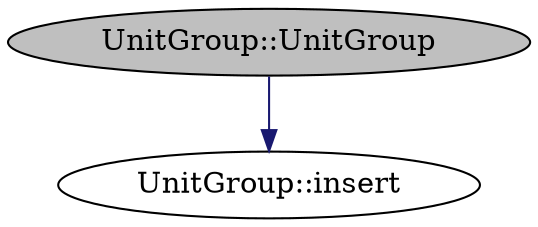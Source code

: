 digraph "UnitGroup::UnitGroup"
{
  Node1 [label="UnitGroup::UnitGroup",height=0.2,width=0.4,color="black", fillcolor="grey75", style="filled" fontcolor="black"];
  Node1 -> Node2 [color="midnightblue",fontsize="10",style="solid",fontname="Helvetica"];
  Node2 [label="UnitGroup::insert",height=0.2,width=0.4,color="black", fillcolor="white", style="filled",URL="$classUnitGroup.html#abdb14b66e8d81b0da9db9a89bfa939ad"];
}
